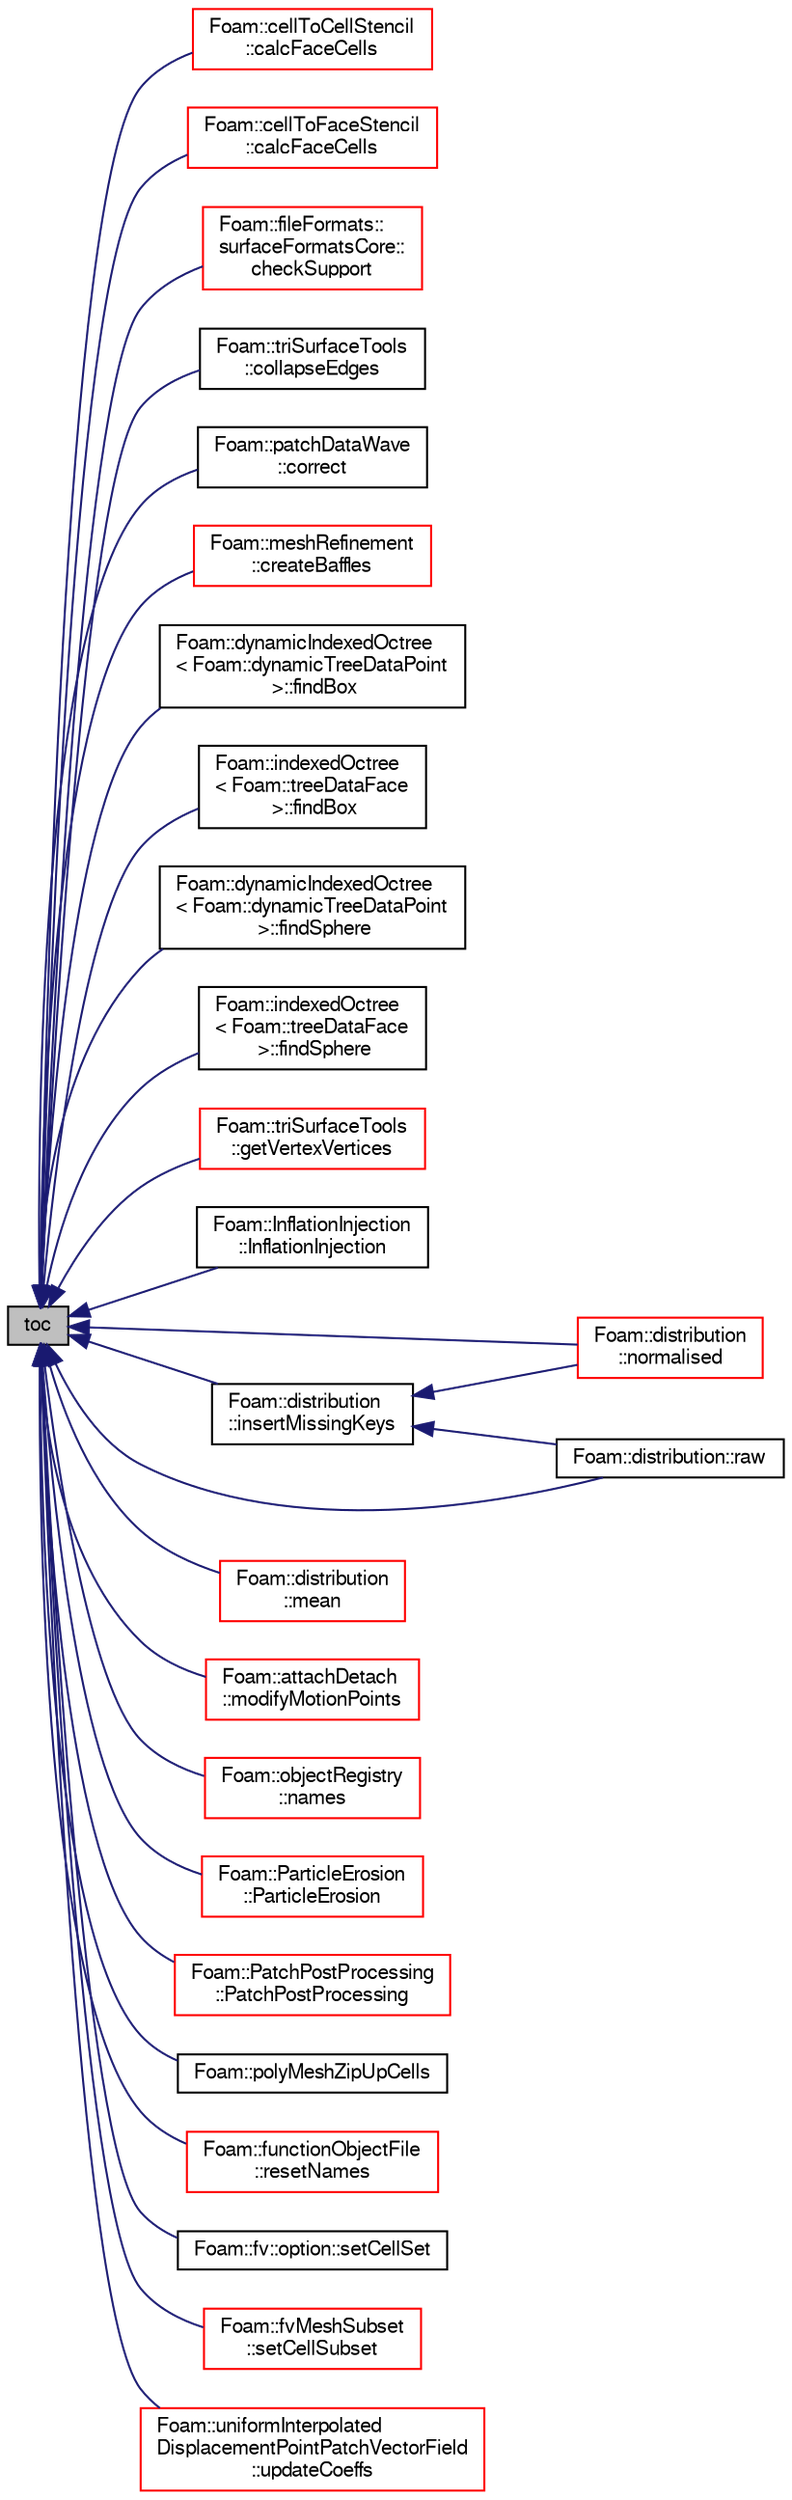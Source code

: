 digraph "toc"
{
  bgcolor="transparent";
  edge [fontname="FreeSans",fontsize="10",labelfontname="FreeSans",labelfontsize="10"];
  node [fontname="FreeSans",fontsize="10",shape=record];
  rankdir="LR";
  Node1646 [label="toc",height=0.2,width=0.4,color="black", fillcolor="grey75", style="filled", fontcolor="black"];
  Node1646 -> Node1647 [dir="back",color="midnightblue",fontsize="10",style="solid",fontname="FreeSans"];
  Node1647 [label="Foam::cellToCellStencil\l::calcFaceCells",height=0.2,width=0.4,color="red",URL="$a22642.html#ae5e6c7b176e7515ab993bf7549c04d5e",tooltip="Collect cell neighbours of faces in global numbering. "];
  Node1646 -> Node1650 [dir="back",color="midnightblue",fontsize="10",style="solid",fontname="FreeSans"];
  Node1650 [label="Foam::cellToFaceStencil\l::calcFaceCells",height=0.2,width=0.4,color="red",URL="$a22686.html#ae5e6c7b176e7515ab993bf7549c04d5e",tooltip="Collect cell neighbours of faces in global numbering. "];
  Node1646 -> Node1653 [dir="back",color="midnightblue",fontsize="10",style="solid",fontname="FreeSans"];
  Node1653 [label="Foam::fileFormats::\lsurfaceFormatsCore::\lcheckSupport",height=0.2,width=0.4,color="red",URL="$a29654.html#adc9c27fa793257f88a57c1a24e3a7dfd"];
  Node1646 -> Node1657 [dir="back",color="midnightblue",fontsize="10",style="solid",fontname="FreeSans"];
  Node1657 [label="Foam::triSurfaceTools\l::collapseEdges",height=0.2,width=0.4,color="black",URL="$a25538.html#a5d5f37658655f0d947ff457a0d8f061c",tooltip="Create new triSurface by collapsing edges to specified. "];
  Node1646 -> Node1658 [dir="back",color="midnightblue",fontsize="10",style="solid",fontname="FreeSans"];
  Node1658 [label="Foam::patchDataWave\l::correct",height=0.2,width=0.4,color="black",URL="$a24962.html#a3ae44b28050c3aa494c1d8e18cf618c1",tooltip="Correct for mesh geom/topo changes. "];
  Node1646 -> Node1659 [dir="back",color="midnightblue",fontsize="10",style="solid",fontname="FreeSans"];
  Node1659 [label="Foam::meshRefinement\l::createBaffles",height=0.2,width=0.4,color="red",URL="$a24662.html#adf59ba1ba1060862e3274059692eea57",tooltip="Create baffle for every internal face where ownPatch != -1. "];
  Node1646 -> Node1665 [dir="back",color="midnightblue",fontsize="10",style="solid",fontname="FreeSans"];
  Node1665 [label="Foam::dynamicIndexedOctree\l\< Foam::dynamicTreeDataPoint\l \>::findBox",height=0.2,width=0.4,color="black",URL="$a25610.html#a40d448d99dd9cd4a0ce5a55481a6774c",tooltip="Find (in no particular order) indices of all shapes inside or. "];
  Node1646 -> Node1666 [dir="back",color="midnightblue",fontsize="10",style="solid",fontname="FreeSans"];
  Node1666 [label="Foam::indexedOctree\l\< Foam::treeDataFace\l \>::findBox",height=0.2,width=0.4,color="black",URL="$a25026.html#a40d448d99dd9cd4a0ce5a55481a6774c",tooltip="Find (in no particular order) indices of all shapes inside or. "];
  Node1646 -> Node1667 [dir="back",color="midnightblue",fontsize="10",style="solid",fontname="FreeSans"];
  Node1667 [label="Foam::dynamicIndexedOctree\l\< Foam::dynamicTreeDataPoint\l \>::findSphere",height=0.2,width=0.4,color="black",URL="$a25610.html#a095d66cea2702ee60e68567c5ba1236b",tooltip="Find (in no particular order) indices of all shapes inside or. "];
  Node1646 -> Node1668 [dir="back",color="midnightblue",fontsize="10",style="solid",fontname="FreeSans"];
  Node1668 [label="Foam::indexedOctree\l\< Foam::treeDataFace\l \>::findSphere",height=0.2,width=0.4,color="black",URL="$a25026.html#a095d66cea2702ee60e68567c5ba1236b",tooltip="Find (in no particular order) indices of all shapes inside or. "];
  Node1646 -> Node1669 [dir="back",color="midnightblue",fontsize="10",style="solid",fontname="FreeSans"];
  Node1669 [label="Foam::triSurfaceTools\l::getVertexVertices",height=0.2,width=0.4,color="red",URL="$a25538.html#af8c8a35e91aeac5ecf9a34f607d2c035",tooltip="Get all vertices (local numbering) connected to vertices of edge. "];
  Node1646 -> Node1672 [dir="back",color="midnightblue",fontsize="10",style="solid",fontname="FreeSans"];
  Node1672 [label="Foam::InflationInjection\l::InflationInjection",height=0.2,width=0.4,color="black",URL="$a24070.html#a507ed754c52ed201d90a2c3fe5f09add",tooltip="Construct from dictionary. "];
  Node1646 -> Node1673 [dir="back",color="midnightblue",fontsize="10",style="solid",fontname="FreeSans"];
  Node1673 [label="Foam::distribution\l::insertMissingKeys",height=0.2,width=0.4,color="black",URL="$a24386.html#a3c855f53db1ec61ad3d3d5f12b62629e"];
  Node1673 -> Node1674 [dir="back",color="midnightblue",fontsize="10",style="solid",fontname="FreeSans"];
  Node1674 [label="Foam::distribution\l::normalised",height=0.2,width=0.4,color="red",URL="$a24386.html#a8e68a759f0bcb21f4f133737e1318ef6"];
  Node1673 -> Node1678 [dir="back",color="midnightblue",fontsize="10",style="solid",fontname="FreeSans"];
  Node1678 [label="Foam::distribution::raw",height=0.2,width=0.4,color="black",URL="$a24386.html#a875f339724e57c25b4adefa52bda3e10"];
  Node1646 -> Node1679 [dir="back",color="midnightblue",fontsize="10",style="solid",fontname="FreeSans"];
  Node1679 [label="Foam::distribution\l::mean",height=0.2,width=0.4,color="red",URL="$a24386.html#ae67769e0de409aa59214115246e021ce"];
  Node1646 -> Node1680 [dir="back",color="midnightblue",fontsize="10",style="solid",fontname="FreeSans"];
  Node1680 [label="Foam::attachDetach\l::modifyMotionPoints",height=0.2,width=0.4,color="red",URL="$a21426.html#ac05c3f18da75b17c4b6c13757cacbff1",tooltip="Modify motion points to comply with the topological change. "];
  Node1646 -> Node1682 [dir="back",color="midnightblue",fontsize="10",style="solid",fontname="FreeSans"];
  Node1682 [label="Foam::objectRegistry\l::names",height=0.2,width=0.4,color="red",URL="$a26326.html#ada6aa4fc7adb36994dc5e27d319a3acc",tooltip="Return the list of names of the IOobjects. "];
  Node1646 -> Node1674 [dir="back",color="midnightblue",fontsize="10",style="solid",fontname="FreeSans"];
  Node1646 -> Node1714 [dir="back",color="midnightblue",fontsize="10",style="solid",fontname="FreeSans"];
  Node1714 [label="Foam::ParticleErosion\l::ParticleErosion",height=0.2,width=0.4,color="red",URL="$a23986.html#af862d1f9fc1c1329ac6c1c3ee1871b03",tooltip="Construct from dictionary. "];
  Node1646 -> Node1716 [dir="back",color="midnightblue",fontsize="10",style="solid",fontname="FreeSans"];
  Node1716 [label="Foam::PatchPostProcessing\l::PatchPostProcessing",height=0.2,width=0.4,color="red",URL="$a23998.html#a39d7727e0fbc503605e0e3e4ef6b79e9",tooltip="Construct from dictionary. "];
  Node1646 -> Node1718 [dir="back",color="midnightblue",fontsize="10",style="solid",fontname="FreeSans"];
  Node1718 [label="Foam::polyMeshZipUpCells",height=0.2,width=0.4,color="black",URL="$a21124.html#ab957fb2d74d8de84991a6246e876ecd2"];
  Node1646 -> Node1678 [dir="back",color="midnightblue",fontsize="10",style="solid",fontname="FreeSans"];
  Node1646 -> Node1719 [dir="back",color="midnightblue",fontsize="10",style="solid",fontname="FreeSans"];
  Node1719 [label="Foam::functionObjectFile\l::resetNames",height=0.2,width=0.4,color="red",URL="$a26122.html#a25c2b3f7833af1fd6d07612e5791d1fe",tooltip="Reset the list of names from a wordList. "];
  Node1646 -> Node1722 [dir="back",color="midnightblue",fontsize="10",style="solid",fontname="FreeSans"];
  Node1722 [label="Foam::fv::option::setCellSet",height=0.2,width=0.4,color="black",URL="$a23446.html#a19d771929ff982b0089ef6c02f6720fd",tooltip="Set the cell set based on the user input selection mode. "];
  Node1646 -> Node1723 [dir="back",color="midnightblue",fontsize="10",style="solid",fontname="FreeSans"];
  Node1723 [label="Foam::fvMeshSubset\l::setCellSubset",height=0.2,width=0.4,color="red",URL="$a22790.html#a7007bf1daafcf75caa93fdb67143236e",tooltip="Set the subset. Create \"oldInternalFaces\" patch for exposed. "];
  Node1646 -> Node1725 [dir="back",color="midnightblue",fontsize="10",style="solid",fontname="FreeSans"];
  Node1725 [label="Foam::uniformInterpolated\lDisplacementPointPatchVectorField\l::updateCoeffs",height=0.2,width=0.4,color="red",URL="$a23422.html#a7e24eafac629d3733181cd942d4c902f",tooltip="Update the coefficients associated with the patch field. "];
}
